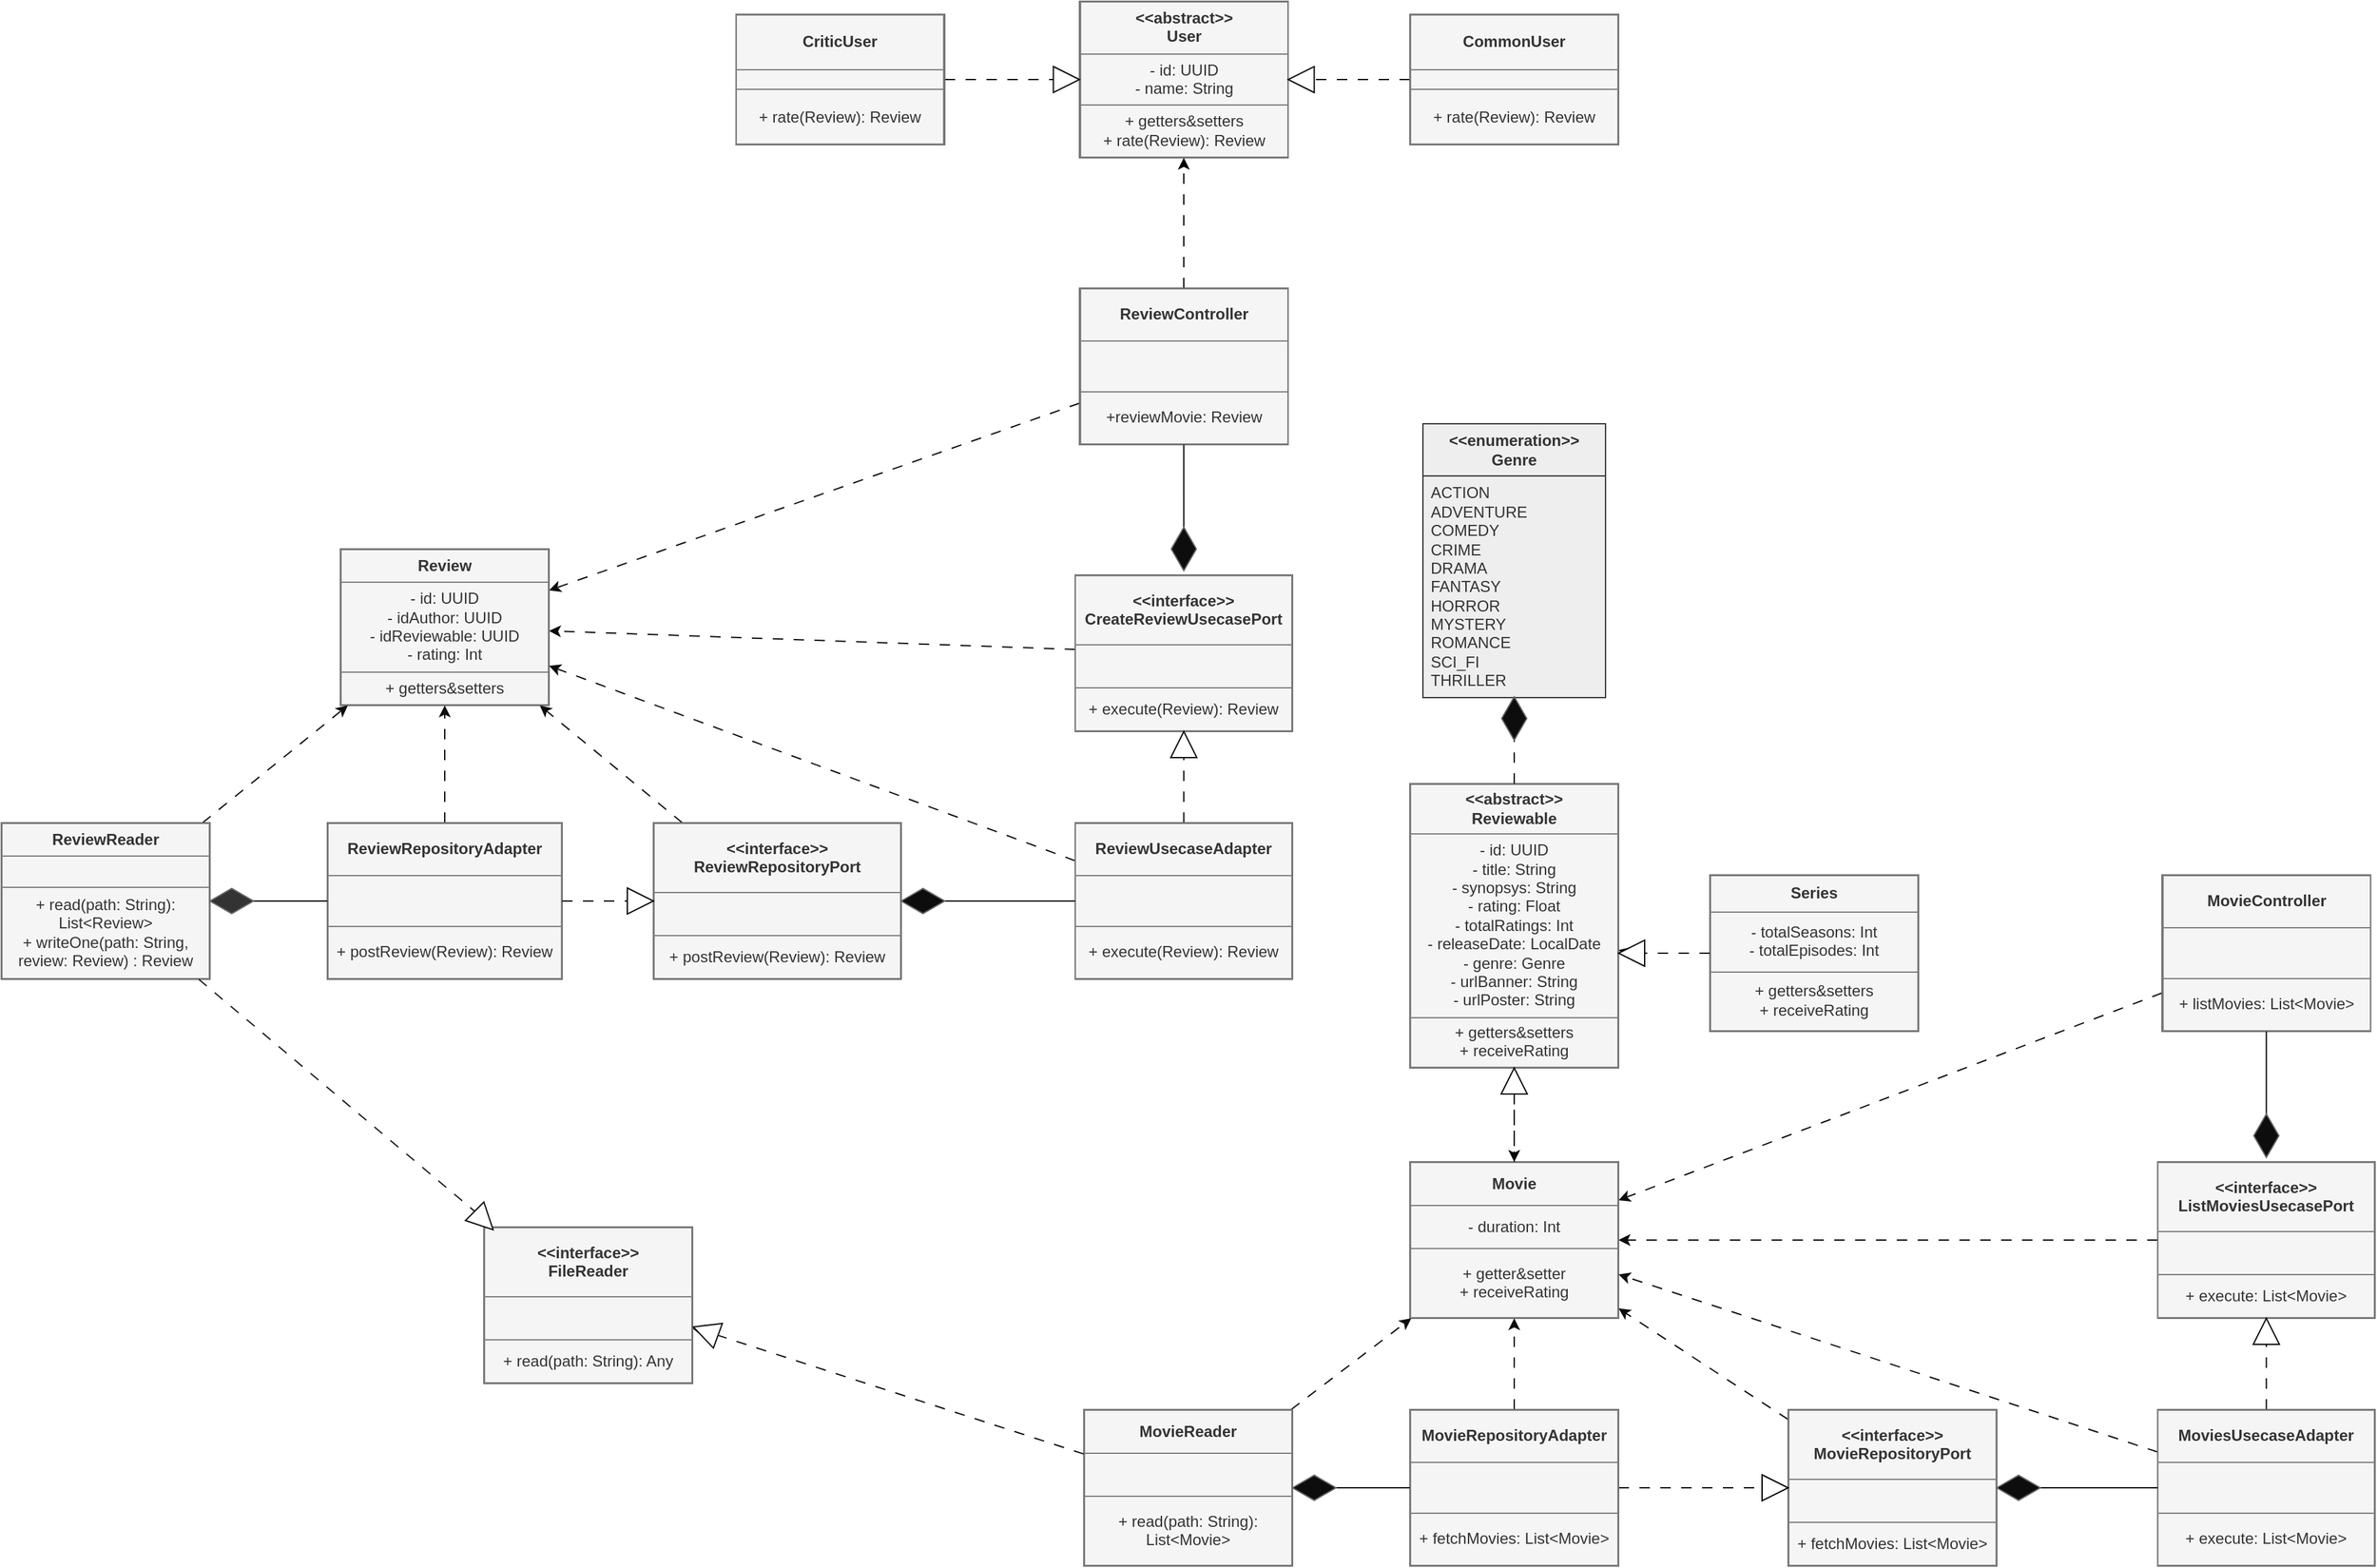 <mxfile>
    <diagram id="C5RBs43oDa-KdzZeNtuy" name="Page-1">
        <mxGraphModel dx="2933" dy="4687" grid="0" gridSize="10" guides="1" tooltips="1" connect="1" arrows="1" fold="1" page="1" pageScale="1" pageWidth="583" pageHeight="413" background="#ffffff" math="0" shadow="0">
            <root>
                <mxCell id="WIyWlLk6GJQsqaUBKTNV-0"/>
                <mxCell id="WIyWlLk6GJQsqaUBKTNV-1" parent="WIyWlLk6GJQsqaUBKTNV-0"/>
                <mxCell id="K0pCLLIfi1tbpOvfpaoc-65" style="edgeStyle=orthogonalEdgeStyle;rounded=0;orthogonalLoop=1;jettySize=auto;html=1;entryX=0.383;entryY=0.001;entryDx=0;entryDy=0;entryPerimeter=0;" parent="WIyWlLk6GJQsqaUBKTNV-1" target="K0pCLLIfi1tbpOvfpaoc-9" edge="1">
                    <mxGeometry relative="1" as="geometry">
                        <Array as="points">
                            <mxPoint x="550" y="412"/>
                            <mxPoint x="550" y="330"/>
                            <mxPoint x="904" y="330"/>
                        </Array>
                        <mxPoint x="814.067" y="234" as="sourcePoint"/>
                    </mxGeometry>
                </mxCell>
                <mxCell id="28" style="edgeStyle=none;html=1;dashed=1;dashPattern=8 8;strokeColor=#0D0D0D;" edge="1" parent="WIyWlLk6GJQsqaUBKTNV-1" source="2" target="4">
                    <mxGeometry relative="1" as="geometry"/>
                </mxCell>
                <mxCell id="2" value="&lt;table border=&quot;1&quot; width=&quot;100%&quot; height=&quot;100%&quot; cellpadding=&quot;4&quot; style=&quot;width:100%;height:100%;border-collapse:collapse;&quot;&gt;&lt;tbody&gt;&lt;tr&gt;&lt;th align=&quot;center&quot;&gt;&lt;b&gt;MovieController&lt;/b&gt;&lt;/th&gt;&lt;/tr&gt;&lt;tr&gt;&lt;td align=&quot;center&quot;&gt;&lt;br&gt;&lt;/td&gt;&lt;/tr&gt;&lt;tr&gt;&lt;td align=&quot;center&quot;&gt;+ listMovies: List&amp;lt;Movie&amp;gt;&lt;/td&gt;&lt;/tr&gt;&lt;/tbody&gt;&lt;/table&gt;" style="text;html=1;whiteSpace=wrap;strokeColor=#666666;fillColor=#f5f5f5;overflow=fill;fontColor=#333333;" vertex="1" parent="WIyWlLk6GJQsqaUBKTNV-1">
                    <mxGeometry x="106.66" y="-377" width="160" height="120" as="geometry"/>
                </mxCell>
                <mxCell id="44" style="edgeStyle=none;html=1;dashed=1;dashPattern=8 8;strokeColor=#0D0D0D;" edge="1" parent="WIyWlLk6GJQsqaUBKTNV-1" source="3" target="4">
                    <mxGeometry relative="1" as="geometry"/>
                </mxCell>
                <mxCell id="3" value="&lt;table border=&quot;1&quot; width=&quot;100%&quot; height=&quot;100%&quot; cellpadding=&quot;4&quot; style=&quot;width:100%;height:100%;border-collapse:collapse;&quot;&gt;&lt;tbody&gt;&lt;tr&gt;&lt;th align=&quot;center&quot;&gt;&amp;lt;&amp;lt;interface&amp;gt;&amp;gt;&lt;br&gt;ListMoviesUsecasePort&lt;br&gt;&lt;/th&gt;&lt;/tr&gt;&lt;tr&gt;&lt;td align=&quot;center&quot;&gt;&lt;br&gt;&lt;/td&gt;&lt;/tr&gt;&lt;tr&gt;&lt;td align=&quot;center&quot;&gt;+ execute: List&amp;lt;Movie&amp;gt;&lt;/td&gt;&lt;/tr&gt;&lt;/tbody&gt;&lt;/table&gt;" style="text;html=1;whiteSpace=wrap;strokeColor=#666666;fillColor=#f5f5f5;overflow=fill;fontColor=#333333;" vertex="1" parent="WIyWlLk6GJQsqaUBKTNV-1">
                    <mxGeometry x="103.33" y="-157" width="166.67" height="120" as="geometry"/>
                </mxCell>
                <mxCell id="9" style="edgeStyle=none;html=1;dashed=1;dashPattern=8 8;startArrow=none;" edge="1" parent="WIyWlLk6GJQsqaUBKTNV-1" source="30" target="5">
                    <mxGeometry relative="1" as="geometry">
                        <mxPoint x="-380" y="-437" as="targetPoint"/>
                    </mxGeometry>
                </mxCell>
                <mxCell id="4" value="&lt;table border=&quot;1&quot; width=&quot;100%&quot; height=&quot;100%&quot; cellpadding=&quot;4&quot; style=&quot;width:100%;height:100%;border-collapse:collapse;&quot;&gt;&lt;tbody&gt;&lt;tr&gt;&lt;th align=&quot;center&quot;&gt;&lt;b&gt;Movie&lt;/b&gt;&lt;/th&gt;&lt;/tr&gt;&lt;tr&gt;&lt;td align=&quot;center&quot;&gt;- duration: Int&lt;/td&gt;&lt;/tr&gt;&lt;tr&gt;&lt;td align=&quot;center&quot;&gt;+ getter&amp;amp;setter&lt;br&gt;+ receiveRating&lt;/td&gt;&lt;/tr&gt;&lt;/tbody&gt;&lt;/table&gt;" style="text;html=1;whiteSpace=wrap;strokeColor=#666666;fillColor=#f5f5f5;overflow=fill;fontColor=#333333;" vertex="1" parent="WIyWlLk6GJQsqaUBKTNV-1">
                    <mxGeometry x="-470" y="-157" width="160" height="120" as="geometry"/>
                </mxCell>
                <mxCell id="57" style="edgeStyle=none;html=1;dashed=1;dashPattern=8 8;fontColor=#333333;startArrow=none;" edge="1" parent="WIyWlLk6GJQsqaUBKTNV-1" target="53">
                    <mxGeometry relative="1" as="geometry">
                        <mxPoint x="-390" y="-513" as="sourcePoint"/>
                    </mxGeometry>
                </mxCell>
                <mxCell id="125" value="" style="edgeStyle=none;html=1;dashed=1;dashPattern=8 8;fontColor=#333333;startArrow=none;" edge="1" parent="WIyWlLk6GJQsqaUBKTNV-1" source="30" target="4">
                    <mxGeometry relative="1" as="geometry"/>
                </mxCell>
                <mxCell id="5" value="&lt;table border=&quot;1&quot; width=&quot;100%&quot; height=&quot;100%&quot; cellpadding=&quot;4&quot; style=&quot;width:100%;height:100%;border-collapse:collapse;&quot;&gt;&lt;tbody&gt;&lt;tr&gt;&lt;th align=&quot;center&quot;&gt;&amp;lt;&amp;lt;abstract&amp;gt;&amp;gt;&lt;br&gt;Reviewable&lt;br&gt;&lt;/th&gt;&lt;/tr&gt;&lt;tr&gt;&lt;td align=&quot;center&quot;&gt;- id: UUID&lt;br&gt;- title: String&lt;br&gt;- synopsys: String&lt;br&gt;- rating: Float&lt;br&gt;- totalRatings: Int&lt;br&gt;- releaseDate: LocalDate&lt;br&gt;- genre: Genre&lt;br&gt;- urlBanner: String&lt;br&gt;- urlPoster: String&lt;/td&gt;&lt;/tr&gt;&lt;tr&gt;&lt;td align=&quot;center&quot;&gt;+ getters&amp;amp;setters&lt;br&gt;+ receiveRating&lt;br&gt;&lt;/td&gt;&lt;/tr&gt;&lt;/tbody&gt;&lt;/table&gt;" style="text;html=1;whiteSpace=wrap;strokeColor=#666666;fillColor=#f5f5f5;overflow=fill;fontColor=#333333;" vertex="1" parent="WIyWlLk6GJQsqaUBKTNV-1">
                    <mxGeometry x="-470.01" y="-447" width="160" height="218" as="geometry"/>
                </mxCell>
                <mxCell id="11" style="edgeStyle=none;html=1;dashed=1;dashPattern=8 8;startArrow=none;" edge="1" parent="WIyWlLk6GJQsqaUBKTNV-1" source="32" target="5">
                    <mxGeometry relative="1" as="geometry"/>
                </mxCell>
                <mxCell id="10" value="&lt;table border=&quot;1&quot; width=&quot;100%&quot; height=&quot;100%&quot; cellpadding=&quot;4&quot; style=&quot;width:100%;height:100%;border-collapse:collapse;&quot;&gt;&lt;tbody&gt;&lt;tr&gt;&lt;th align=&quot;center&quot;&gt;&lt;b&gt;Series&lt;/b&gt;&lt;/th&gt;&lt;/tr&gt;&lt;tr&gt;&lt;td align=&quot;center&quot;&gt;- totalSeasons: Int&lt;br&gt;- totalEpisodes: Int&lt;/td&gt;&lt;/tr&gt;&lt;tr&gt;&lt;td align=&quot;center&quot;&gt;+ getters&amp;amp;setters&lt;br&gt;+ receiveRating&lt;/td&gt;&lt;/tr&gt;&lt;/tbody&gt;&lt;/table&gt;" style="text;html=1;whiteSpace=wrap;strokeColor=#666666;fillColor=#f5f5f5;overflow=fill;fontColor=#333333;" vertex="1" parent="WIyWlLk6GJQsqaUBKTNV-1">
                    <mxGeometry x="-240" y="-377" width="160" height="120" as="geometry"/>
                </mxCell>
                <mxCell id="38" style="edgeStyle=none;html=1;dashed=1;dashPattern=8 8;strokeColor=#0D0D0D;" edge="1" parent="WIyWlLk6GJQsqaUBKTNV-1" source="12" target="4">
                    <mxGeometry relative="1" as="geometry"/>
                </mxCell>
                <mxCell id="12" value="&lt;table border=&quot;1&quot; width=&quot;100%&quot; height=&quot;100%&quot; cellpadding=&quot;4&quot; style=&quot;width:100%;height:100%;border-collapse:collapse;&quot;&gt;&lt;tbody&gt;&lt;tr&gt;&lt;th align=&quot;center&quot;&gt;&amp;lt;&amp;lt;interface&amp;gt;&amp;gt;&lt;br&gt;MovieRepositoryPort&lt;br&gt;&lt;/th&gt;&lt;/tr&gt;&lt;tr&gt;&lt;td align=&quot;center&quot;&gt;&lt;br&gt;&lt;/td&gt;&lt;/tr&gt;&lt;tr&gt;&lt;td align=&quot;center&quot;&gt;+ fetchMovies: List&amp;lt;Movie&amp;gt;&lt;br&gt;&lt;/td&gt;&lt;/tr&gt;&lt;/tbody&gt;&lt;/table&gt;" style="text;html=1;whiteSpace=wrap;strokeColor=#666666;fillColor=#f5f5f5;overflow=fill;fontColor=#333333;" vertex="1" parent="WIyWlLk6GJQsqaUBKTNV-1">
                    <mxGeometry x="-180" y="33" width="160" height="120" as="geometry"/>
                </mxCell>
                <mxCell id="15" style="edgeStyle=none;html=1;dashed=1;dashPattern=8 8;strokeColor=#0D0D0D;" edge="1" parent="WIyWlLk6GJQsqaUBKTNV-1" source="13" target="3">
                    <mxGeometry relative="1" as="geometry"/>
                </mxCell>
                <mxCell id="16" style="edgeStyle=none;html=1;startArrow=none;" edge="1" parent="WIyWlLk6GJQsqaUBKTNV-1" source="17" target="12">
                    <mxGeometry relative="1" as="geometry"/>
                </mxCell>
                <mxCell id="41" style="edgeStyle=none;html=1;dashed=1;dashPattern=8 8;strokeColor=#0D0D0D;" edge="1" parent="WIyWlLk6GJQsqaUBKTNV-1" source="13" target="4">
                    <mxGeometry relative="1" as="geometry"/>
                </mxCell>
                <mxCell id="13" value="&lt;table border=&quot;1&quot; width=&quot;100%&quot; height=&quot;100%&quot; cellpadding=&quot;4&quot; style=&quot;width:100%;height:100%;border-collapse:collapse;&quot;&gt;&lt;tbody&gt;&lt;tr&gt;&lt;th align=&quot;center&quot;&gt;MoviesUsecaseAdapter&lt;br&gt;&lt;/th&gt;&lt;/tr&gt;&lt;tr&gt;&lt;td align=&quot;center&quot;&gt;&lt;br&gt;&lt;/td&gt;&lt;/tr&gt;&lt;tr&gt;&lt;td align=&quot;center&quot;&gt;+ execute: List&amp;lt;Movie&amp;gt;&lt;/td&gt;&lt;/tr&gt;&lt;/tbody&gt;&lt;/table&gt;" style="text;html=1;whiteSpace=wrap;strokeColor=#666666;fillColor=#f5f5f5;overflow=fill;fontColor=#333333;" vertex="1" parent="WIyWlLk6GJQsqaUBKTNV-1">
                    <mxGeometry x="103.33" y="33" width="166.67" height="120" as="geometry"/>
                </mxCell>
                <mxCell id="23" style="edgeStyle=none;html=1;dashed=1;dashPattern=8 8;strokeColor=#0D0D0D;" edge="1" parent="WIyWlLk6GJQsqaUBKTNV-1" source="14" target="12">
                    <mxGeometry relative="1" as="geometry"/>
                </mxCell>
                <mxCell id="25" style="edgeStyle=none;html=1;startArrow=none;" edge="1" parent="WIyWlLk6GJQsqaUBKTNV-1" source="26" target="19">
                    <mxGeometry relative="1" as="geometry"/>
                </mxCell>
                <mxCell id="40" style="edgeStyle=none;html=1;dashed=1;dashPattern=8 8;strokeColor=#0D0D0D;" edge="1" parent="WIyWlLk6GJQsqaUBKTNV-1" source="14" target="4">
                    <mxGeometry relative="1" as="geometry"/>
                </mxCell>
                <mxCell id="14" value="&lt;table border=&quot;1&quot; width=&quot;100%&quot; height=&quot;100%&quot; cellpadding=&quot;4&quot; style=&quot;width:100%;height:100%;border-collapse:collapse;&quot;&gt;&lt;tbody&gt;&lt;tr&gt;&lt;th align=&quot;center&quot;&gt;MovieRepositoryAdapter&lt;br&gt;&lt;/th&gt;&lt;/tr&gt;&lt;tr&gt;&lt;td align=&quot;center&quot;&gt;&lt;br&gt;&lt;/td&gt;&lt;/tr&gt;&lt;tr&gt;&lt;td align=&quot;center&quot;&gt;+ fetchMovies: List&amp;lt;Movie&amp;gt;&lt;/td&gt;&lt;/tr&gt;&lt;/tbody&gt;&lt;/table&gt;" style="text;html=1;whiteSpace=wrap;strokeColor=#666666;fillColor=#f5f5f5;overflow=fill;fontColor=#333333;" vertex="1" parent="WIyWlLk6GJQsqaUBKTNV-1">
                    <mxGeometry x="-470" y="33" width="160" height="120" as="geometry"/>
                </mxCell>
                <mxCell id="18" value="" style="edgeStyle=none;html=1;endArrow=none;strokeColor=#0D0D0D;" edge="1" parent="WIyWlLk6GJQsqaUBKTNV-1" source="13" target="17">
                    <mxGeometry relative="1" as="geometry">
                        <mxPoint x="103.33" y="93.0" as="sourcePoint"/>
                        <mxPoint x="-20.0" y="93.0" as="targetPoint"/>
                    </mxGeometry>
                </mxCell>
                <mxCell id="17" value="" style="html=1;whiteSpace=wrap;aspect=fixed;shape=isoRectangle;fillColor=#0D0D0D;fontColor=#333333;strokeColor=#666666;" vertex="1" parent="WIyWlLk6GJQsqaUBKTNV-1">
                    <mxGeometry x="-20" y="83" width="33.33" height="20" as="geometry"/>
                </mxCell>
                <mxCell id="24" style="edgeStyle=none;html=1;dashed=1;dashPattern=8 8;startArrow=none;" edge="1" parent="WIyWlLk6GJQsqaUBKTNV-1" source="36" target="22">
                    <mxGeometry relative="1" as="geometry"/>
                </mxCell>
                <mxCell id="39" style="edgeStyle=none;html=1;dashed=1;dashPattern=8 8;strokeColor=#0D0D0D;" edge="1" parent="WIyWlLk6GJQsqaUBKTNV-1" source="19" target="4">
                    <mxGeometry relative="1" as="geometry"/>
                </mxCell>
                <mxCell id="19" value="&lt;table border=&quot;1&quot; width=&quot;100%&quot; height=&quot;100%&quot; cellpadding=&quot;4&quot; style=&quot;width:100%;height:100%;border-collapse:collapse;&quot;&gt;&lt;tbody&gt;&lt;tr&gt;&lt;th align=&quot;center&quot;&gt;MovieReader&lt;br&gt;&lt;/th&gt;&lt;/tr&gt;&lt;tr&gt;&lt;td align=&quot;center&quot;&gt;&lt;br&gt;&lt;/td&gt;&lt;/tr&gt;&lt;tr&gt;&lt;td align=&quot;center&quot;&gt;+ read(path: String): List&amp;lt;Movie&amp;gt;&lt;br&gt;&lt;/td&gt;&lt;/tr&gt;&lt;/tbody&gt;&lt;/table&gt;" style="text;html=1;whiteSpace=wrap;strokeColor=#666666;fillColor=#f5f5f5;overflow=fill;fontColor=#333333;" vertex="1" parent="WIyWlLk6GJQsqaUBKTNV-1">
                    <mxGeometry x="-720" y="33" width="160" height="120" as="geometry"/>
                </mxCell>
                <mxCell id="21" value="&lt;table border=&quot;1&quot; width=&quot;100%&quot; height=&quot;100%&quot; cellpadding=&quot;4&quot; style=&quot;width:100%;height:100%;border-collapse:collapse;&quot;&gt;&lt;tbody&gt;&lt;tr&gt;&lt;th align=&quot;center&quot;&gt;&lt;b&gt;&amp;lt;&amp;lt;abstract&amp;gt;&amp;gt;&lt;br&gt;User&lt;/b&gt;&lt;/th&gt;&lt;/tr&gt;&lt;tr&gt;&lt;td align=&quot;center&quot;&gt;- id: UUID&lt;br&gt;- name: String&lt;/td&gt;&lt;/tr&gt;&lt;tr&gt;&lt;td align=&quot;center&quot;&gt;+ getters&amp;amp;setters&lt;br&gt;+ rate(Review): Review&lt;/td&gt;&lt;/tr&gt;&lt;/tbody&gt;&lt;/table&gt;" style="text;html=1;whiteSpace=wrap;strokeColor=#666666;fillColor=#f5f5f5;overflow=fill;fontColor=#333333;" vertex="1" parent="WIyWlLk6GJQsqaUBKTNV-1">
                    <mxGeometry x="-723.34" y="-1047" width="160" height="120" as="geometry"/>
                </mxCell>
                <mxCell id="22" value="&lt;table border=&quot;1&quot; width=&quot;100%&quot; height=&quot;100%&quot; cellpadding=&quot;4&quot; style=&quot;width:100%;height:100%;border-collapse:collapse;&quot;&gt;&lt;tbody&gt;&lt;tr&gt;&lt;th align=&quot;center&quot;&gt;&amp;lt;&amp;lt;interface&amp;gt;&amp;gt;&lt;br&gt;FileReader&lt;br&gt;&lt;/th&gt;&lt;/tr&gt;&lt;tr&gt;&lt;td align=&quot;center&quot;&gt;&lt;br&gt;&lt;/td&gt;&lt;/tr&gt;&lt;tr&gt;&lt;td align=&quot;center&quot;&gt;+ read(path: String): Any&lt;/td&gt;&lt;/tr&gt;&lt;/tbody&gt;&lt;/table&gt;" style="text;html=1;whiteSpace=wrap;strokeColor=#666666;fillColor=#f5f5f5;overflow=fill;fontColor=#333333;" vertex="1" parent="WIyWlLk6GJQsqaUBKTNV-1">
                    <mxGeometry x="-1180" y="-107" width="160" height="120" as="geometry"/>
                </mxCell>
                <mxCell id="27" value="" style="edgeStyle=none;html=1;endArrow=none;strokeColor=#0D0D0D;" edge="1" parent="WIyWlLk6GJQsqaUBKTNV-1" source="14" target="26">
                    <mxGeometry relative="1" as="geometry">
                        <mxPoint x="-470" y="93" as="sourcePoint"/>
                        <mxPoint x="-560" y="93" as="targetPoint"/>
                    </mxGeometry>
                </mxCell>
                <mxCell id="26" value="" style="html=1;whiteSpace=wrap;aspect=fixed;shape=isoRectangle;fillColor=#0D0D0D;fontColor=#333333;strokeColor=#666666;" vertex="1" parent="WIyWlLk6GJQsqaUBKTNV-1">
                    <mxGeometry x="-560" y="83" width="33.33" height="20" as="geometry"/>
                </mxCell>
                <mxCell id="31" value="" style="edgeStyle=none;html=1;dashed=1;dashPattern=8 8;endArrow=none;strokeColor=#0D0D0D;" edge="1" parent="WIyWlLk6GJQsqaUBKTNV-1" source="4" target="30">
                    <mxGeometry relative="1" as="geometry">
                        <mxPoint x="-390" y="-157" as="sourcePoint"/>
                        <mxPoint x="-390" y="-217" as="targetPoint"/>
                    </mxGeometry>
                </mxCell>
                <mxCell id="33" value="" style="edgeStyle=none;html=1;dashed=1;dashPattern=8 8;endArrow=none;strokeColor=#0D0D0D;" edge="1" parent="WIyWlLk6GJQsqaUBKTNV-1" source="10" target="32">
                    <mxGeometry relative="1" as="geometry">
                        <mxPoint x="-240" y="-317" as="sourcePoint"/>
                        <mxPoint x="-310" y="-317" as="targetPoint"/>
                    </mxGeometry>
                </mxCell>
                <mxCell id="32" value="" style="triangle;whiteSpace=wrap;html=1;fillColor=#FFFFFF;rotation=-180;strokeColor=#0D0D0D;" vertex="1" parent="WIyWlLk6GJQsqaUBKTNV-1">
                    <mxGeometry x="-310" y="-327" width="20" height="20" as="geometry"/>
                </mxCell>
                <mxCell id="34" value="" style="triangle;whiteSpace=wrap;html=1;fillColor=default;rotation=0;" vertex="1" parent="WIyWlLk6GJQsqaUBKTNV-1">
                    <mxGeometry x="-200" y="83" width="20" height="20" as="geometry"/>
                </mxCell>
                <mxCell id="35" value="" style="triangle;whiteSpace=wrap;html=1;fillColor=#FFFFFF;rotation=-90;strokeColor=#0D0D0D;" vertex="1" parent="WIyWlLk6GJQsqaUBKTNV-1">
                    <mxGeometry x="176.66" y="-37" width="20" height="20" as="geometry"/>
                </mxCell>
                <mxCell id="37" value="" style="edgeStyle=none;html=1;dashed=1;dashPattern=8 8;endArrow=none;strokeColor=#0D0D0D;" edge="1" parent="WIyWlLk6GJQsqaUBKTNV-1" source="19" target="36">
                    <mxGeometry relative="1" as="geometry">
                        <mxPoint x="-640.0" y="33" as="sourcePoint"/>
                        <mxPoint x="-640.0" y="-57" as="targetPoint"/>
                    </mxGeometry>
                </mxCell>
                <mxCell id="36" value="" style="triangle;whiteSpace=wrap;html=1;fillColor=#FFFFFF;rotation=-160;strokeColor=#0D0D0D;" vertex="1" parent="WIyWlLk6GJQsqaUBKTNV-1">
                    <mxGeometry x="-1020" y="-37" width="20" height="20" as="geometry"/>
                </mxCell>
                <mxCell id="43" value="" style="edgeStyle=none;html=1;endArrow=none;strokeColor=#0D0D0D;" edge="1" parent="WIyWlLk6GJQsqaUBKTNV-1" source="2" target="7">
                    <mxGeometry relative="1" as="geometry">
                        <mxPoint x="186.661" y="-257" as="sourcePoint"/>
                        <mxPoint x="186.664" y="-157" as="targetPoint"/>
                    </mxGeometry>
                </mxCell>
                <mxCell id="7" value="" style="html=1;whiteSpace=wrap;aspect=fixed;shape=isoRectangle;fillColor=#0D0D0D;fontColor=#333333;strokeColor=#666666;rotation=90;direction=west;" vertex="1" parent="WIyWlLk6GJQsqaUBKTNV-1">
                    <mxGeometry x="170" y="-187" width="33.33" height="20" as="geometry"/>
                </mxCell>
                <mxCell id="53" value="&lt;span style=&quot;color: rgb(51, 51, 51); font-weight: 700;&quot;&gt;&amp;lt;&amp;lt;enumeration&amp;gt;&amp;gt;&lt;/span&gt;&lt;br style=&quot;color: rgb(51, 51, 51); font-weight: 700;&quot;&gt;&lt;span style=&quot;color: rgb(51, 51, 51); font-weight: 700;&quot;&gt;Genre&lt;/span&gt;" style="swimlane;fontStyle=0;childLayout=stackLayout;horizontal=1;startSize=40;horizontalStack=0;resizeParent=1;resizeParentMax=0;resizeLast=0;collapsible=1;marginBottom=0;whiteSpace=wrap;html=1;fillColor=#eeeeee;strokeColor=#36393d;" vertex="1" parent="WIyWlLk6GJQsqaUBKTNV-1">
                    <mxGeometry x="-460" y="-723" width="140" height="210" as="geometry"/>
                </mxCell>
                <mxCell id="54" value="&lt;font color=&quot;#333333&quot;&gt;ACTION&lt;br&gt;ADVENTURE&lt;br&gt;COMEDY&lt;br&gt;CRIME&lt;br&gt;DRAMA&lt;br&gt;FANTASY&lt;br&gt;HORROR&lt;br&gt;MYSTERY&lt;br&gt;ROMANCE&lt;br&gt;SCI_FI&lt;br&gt;THRILLER&lt;br&gt;&lt;/font&gt;" style="text;strokeColor=#36393d;fillColor=#eeeeee;align=left;verticalAlign=middle;spacingLeft=4;spacingRight=4;overflow=hidden;points=[[0,0.5],[1,0.5]];portConstraint=eastwest;rotatable=0;whiteSpace=wrap;html=1;" vertex="1" parent="53">
                    <mxGeometry y="40" width="140" height="170" as="geometry"/>
                </mxCell>
                <mxCell id="59" value="" style="edgeStyle=none;html=1;dashed=1;dashPattern=8 8;fontColor=#333333;endArrow=none;strokeColor=#0D0D0D;startArrow=none;" edge="1" parent="WIyWlLk6GJQsqaUBKTNV-1" source="131">
                    <mxGeometry relative="1" as="geometry">
                        <mxPoint x="-390" y="-417.0" as="sourcePoint"/>
                        <mxPoint x="-390" y="-493" as="targetPoint"/>
                    </mxGeometry>
                </mxCell>
                <mxCell id="62" style="edgeStyle=none;html=1;dashed=1;dashPattern=8 8;strokeColor=#0D0D0D;" edge="1" parent="WIyWlLk6GJQsqaUBKTNV-1" source="63" target="67">
                    <mxGeometry relative="1" as="geometry"/>
                </mxCell>
                <mxCell id="122" style="edgeStyle=none;html=1;dashed=1;dashPattern=8 8;fontColor=#333333;" edge="1" parent="WIyWlLk6GJQsqaUBKTNV-1" source="63" target="21">
                    <mxGeometry relative="1" as="geometry"/>
                </mxCell>
                <mxCell id="63" value="&lt;table border=&quot;1&quot; width=&quot;100%&quot; height=&quot;100%&quot; cellpadding=&quot;4&quot; style=&quot;width:100%;height:100%;border-collapse:collapse;&quot;&gt;&lt;tbody&gt;&lt;tr&gt;&lt;th align=&quot;center&quot;&gt;&lt;b&gt;ReviewController&lt;/b&gt;&lt;/th&gt;&lt;/tr&gt;&lt;tr&gt;&lt;td align=&quot;center&quot;&gt;&lt;br&gt;&lt;/td&gt;&lt;/tr&gt;&lt;tr&gt;&lt;td align=&quot;center&quot;&gt;+reviewMovie: Review&lt;br&gt;&lt;/td&gt;&lt;/tr&gt;&lt;/tbody&gt;&lt;/table&gt;" style="text;html=1;whiteSpace=wrap;strokeColor=#666666;fillColor=#f5f5f5;overflow=fill;fontColor=#333333;" vertex="1" parent="WIyWlLk6GJQsqaUBKTNV-1">
                    <mxGeometry x="-723.34" y="-827" width="160" height="120" as="geometry"/>
                </mxCell>
                <mxCell id="64" style="edgeStyle=none;html=1;dashed=1;dashPattern=8 8;strokeColor=#0D0D0D;" edge="1" parent="WIyWlLk6GJQsqaUBKTNV-1" source="65" target="67">
                    <mxGeometry relative="1" as="geometry"/>
                </mxCell>
                <mxCell id="65" value="&lt;table border=&quot;1&quot; width=&quot;100%&quot; height=&quot;100%&quot; cellpadding=&quot;4&quot; style=&quot;width:100%;height:100%;border-collapse:collapse;&quot;&gt;&lt;tbody&gt;&lt;tr&gt;&lt;th align=&quot;center&quot;&gt;&amp;lt;&amp;lt;interface&amp;gt;&amp;gt;&lt;br&gt;CreateReviewUsecasePort&lt;br&gt;&lt;/th&gt;&lt;/tr&gt;&lt;tr&gt;&lt;td align=&quot;center&quot;&gt;&lt;br&gt;&lt;/td&gt;&lt;/tr&gt;&lt;tr&gt;&lt;td align=&quot;center&quot;&gt;+ execute(Review): Review&lt;/td&gt;&lt;/tr&gt;&lt;/tbody&gt;&lt;/table&gt;" style="text;html=1;whiteSpace=wrap;strokeColor=#666666;fillColor=#f5f5f5;overflow=fill;fontColor=#333333;" vertex="1" parent="WIyWlLk6GJQsqaUBKTNV-1">
                    <mxGeometry x="-726.67" y="-607" width="166.67" height="120" as="geometry"/>
                </mxCell>
                <mxCell id="66" style="edgeStyle=none;html=1;dashed=1;dashPattern=8 8;startArrow=none;" edge="1" parent="WIyWlLk6GJQsqaUBKTNV-1">
                    <mxGeometry relative="1" as="geometry">
                        <mxPoint x="-1220" y="-667" as="targetPoint"/>
                        <mxPoint x="-1220" y="-667" as="sourcePoint"/>
                    </mxGeometry>
                </mxCell>
                <mxCell id="67" value="&lt;table border=&quot;1&quot; width=&quot;100%&quot; height=&quot;100%&quot; cellpadding=&quot;4&quot; style=&quot;width:100%;height:100%;border-collapse:collapse;&quot;&gt;&lt;tbody&gt;&lt;tr&gt;&lt;th align=&quot;center&quot;&gt;Review&lt;/th&gt;&lt;/tr&gt;&lt;tr&gt;&lt;td align=&quot;center&quot;&gt;- id: UUID&lt;br&gt;- idAuthor: UUID&lt;br&gt;- idReviewable: UUID&lt;br&gt;- rating: Int&lt;/td&gt;&lt;/tr&gt;&lt;tr&gt;&lt;td align=&quot;center&quot;&gt;+ getters&amp;amp;setters&lt;br&gt;&lt;/td&gt;&lt;/tr&gt;&lt;/tbody&gt;&lt;/table&gt;" style="text;html=1;whiteSpace=wrap;strokeColor=#666666;fillColor=#f5f5f5;overflow=fill;fontColor=#333333;" vertex="1" parent="WIyWlLk6GJQsqaUBKTNV-1">
                    <mxGeometry x="-1290" y="-627" width="160" height="120" as="geometry"/>
                </mxCell>
                <mxCell id="72" style="edgeStyle=none;html=1;dashed=1;dashPattern=8 8;strokeColor=#0D0D0D;" edge="1" parent="WIyWlLk6GJQsqaUBKTNV-1" source="73" target="67">
                    <mxGeometry relative="1" as="geometry"/>
                </mxCell>
                <mxCell id="73" value="&lt;table border=&quot;1&quot; width=&quot;100%&quot; height=&quot;100%&quot; cellpadding=&quot;4&quot; style=&quot;width:100%;height:100%;border-collapse:collapse;&quot;&gt;&lt;tbody&gt;&lt;tr&gt;&lt;th align=&quot;center&quot;&gt;&amp;lt;&amp;lt;interface&amp;gt;&amp;gt;&lt;br&gt;ReviewRepositoryPort&lt;br&gt;&lt;/th&gt;&lt;/tr&gt;&lt;tr&gt;&lt;td align=&quot;center&quot;&gt;&lt;br&gt;&lt;/td&gt;&lt;/tr&gt;&lt;tr&gt;&lt;td align=&quot;center&quot;&gt;+ postReview(Review): Review&lt;br&gt;&lt;/td&gt;&lt;/tr&gt;&lt;/tbody&gt;&lt;/table&gt;" style="text;html=1;whiteSpace=wrap;strokeColor=#666666;fillColor=#f5f5f5;overflow=fill;fontColor=#333333;" vertex="1" parent="WIyWlLk6GJQsqaUBKTNV-1">
                    <mxGeometry x="-1050" y="-417" width="190" height="120" as="geometry"/>
                </mxCell>
                <mxCell id="74" style="edgeStyle=none;html=1;dashed=1;dashPattern=8 8;strokeColor=#0D0D0D;" edge="1" parent="WIyWlLk6GJQsqaUBKTNV-1" source="77" target="65">
                    <mxGeometry relative="1" as="geometry"/>
                </mxCell>
                <mxCell id="75" style="edgeStyle=none;html=1;startArrow=none;" edge="1" parent="WIyWlLk6GJQsqaUBKTNV-1" source="83" target="73">
                    <mxGeometry relative="1" as="geometry"/>
                </mxCell>
                <mxCell id="76" style="edgeStyle=none;html=1;dashed=1;dashPattern=8 8;strokeColor=#0D0D0D;" edge="1" parent="WIyWlLk6GJQsqaUBKTNV-1" source="77" target="67">
                    <mxGeometry relative="1" as="geometry"/>
                </mxCell>
                <mxCell id="77" value="&lt;table border=&quot;1&quot; width=&quot;100%&quot; height=&quot;100%&quot; cellpadding=&quot;4&quot; style=&quot;width:100%;height:100%;border-collapse:collapse;&quot;&gt;&lt;tbody&gt;&lt;tr&gt;&lt;th align=&quot;center&quot;&gt;ReviewUsecaseAdapter&lt;br&gt;&lt;/th&gt;&lt;/tr&gt;&lt;tr&gt;&lt;td align=&quot;center&quot;&gt;&lt;br&gt;&lt;/td&gt;&lt;/tr&gt;&lt;tr&gt;&lt;td align=&quot;center&quot;&gt;+ execute(Review): Review&lt;/td&gt;&lt;/tr&gt;&lt;/tbody&gt;&lt;/table&gt;" style="text;html=1;whiteSpace=wrap;strokeColor=#666666;fillColor=#f5f5f5;overflow=fill;fontColor=#333333;" vertex="1" parent="WIyWlLk6GJQsqaUBKTNV-1">
                    <mxGeometry x="-726.67" y="-417" width="166.67" height="120" as="geometry"/>
                </mxCell>
                <mxCell id="78" style="edgeStyle=none;html=1;dashed=1;dashPattern=8 8;startArrow=none;" edge="1" parent="WIyWlLk6GJQsqaUBKTNV-1" source="94" target="73">
                    <mxGeometry relative="1" as="geometry"/>
                </mxCell>
                <mxCell id="79" style="edgeStyle=none;html=1;startArrow=none;" edge="1" parent="WIyWlLk6GJQsqaUBKTNV-1" source="89" target="86">
                    <mxGeometry relative="1" as="geometry"/>
                </mxCell>
                <mxCell id="80" style="edgeStyle=none;html=1;dashed=1;dashPattern=8 8;strokeColor=#0D0D0D;" edge="1" parent="WIyWlLk6GJQsqaUBKTNV-1" source="81" target="67">
                    <mxGeometry relative="1" as="geometry"/>
                </mxCell>
                <mxCell id="81" value="&lt;table border=&quot;1&quot; width=&quot;100%&quot; height=&quot;100%&quot; cellpadding=&quot;4&quot; style=&quot;width:100%;height:100%;border-collapse:collapse;&quot;&gt;&lt;tbody&gt;&lt;tr&gt;&lt;th align=&quot;center&quot;&gt;ReviewRepositoryAdapter&lt;br&gt;&lt;/th&gt;&lt;/tr&gt;&lt;tr&gt;&lt;td align=&quot;center&quot;&gt;&lt;br&gt;&lt;/td&gt;&lt;/tr&gt;&lt;tr&gt;&lt;td align=&quot;center&quot;&gt;+ postReview(Review): Review&lt;br&gt;&lt;/td&gt;&lt;/tr&gt;&lt;/tbody&gt;&lt;/table&gt;" style="text;html=1;whiteSpace=wrap;strokeColor=#666666;fillColor=#f5f5f5;overflow=fill;fontColor=#333333;" vertex="1" parent="WIyWlLk6GJQsqaUBKTNV-1">
                    <mxGeometry x="-1300" y="-417" width="180" height="120" as="geometry"/>
                </mxCell>
                <mxCell id="82" value="" style="edgeStyle=none;html=1;endArrow=none;strokeColor=#0D0D0D;" edge="1" parent="WIyWlLk6GJQsqaUBKTNV-1" source="77" target="83">
                    <mxGeometry relative="1" as="geometry">
                        <mxPoint x="-726.67" y="-357.0" as="sourcePoint"/>
                        <mxPoint x="-850.0" y="-357.0" as="targetPoint"/>
                    </mxGeometry>
                </mxCell>
                <mxCell id="83" value="" style="html=1;whiteSpace=wrap;aspect=fixed;shape=isoRectangle;fillColor=#0D0D0D;fontColor=#333333;strokeColor=#666666;" vertex="1" parent="WIyWlLk6GJQsqaUBKTNV-1">
                    <mxGeometry x="-860" y="-367" width="33.33" height="20" as="geometry"/>
                </mxCell>
                <mxCell id="85" style="edgeStyle=none;html=1;dashed=1;dashPattern=8 8;strokeColor=#0D0D0D;" edge="1" parent="WIyWlLk6GJQsqaUBKTNV-1" source="86" target="67">
                    <mxGeometry relative="1" as="geometry"/>
                </mxCell>
                <mxCell id="86" value="&lt;table border=&quot;1&quot; width=&quot;100%&quot; height=&quot;100%&quot; cellpadding=&quot;4&quot; style=&quot;width:100%;height:100%;border-collapse:collapse;&quot;&gt;&lt;tbody&gt;&lt;tr&gt;&lt;th align=&quot;center&quot;&gt;ReviewReader&lt;br&gt;&lt;/th&gt;&lt;/tr&gt;&lt;tr&gt;&lt;td align=&quot;center&quot;&gt;&lt;br&gt;&lt;/td&gt;&lt;/tr&gt;&lt;tr&gt;&lt;td align=&quot;center&quot;&gt;+ read(path: String): List&amp;lt;Review&amp;gt;&lt;br&gt;+ writeOne(path: String, review: Review) : Review&lt;/td&gt;&lt;/tr&gt;&lt;/tbody&gt;&lt;/table&gt;" style="text;html=1;whiteSpace=wrap;strokeColor=#666666;fillColor=#f5f5f5;overflow=fill;fontColor=#333333;" vertex="1" parent="WIyWlLk6GJQsqaUBKTNV-1">
                    <mxGeometry x="-1550" y="-417" width="160" height="120" as="geometry"/>
                </mxCell>
                <mxCell id="88" value="" style="edgeStyle=none;html=1;endArrow=none;strokeColor=#000000;" edge="1" parent="WIyWlLk6GJQsqaUBKTNV-1" source="81" target="89">
                    <mxGeometry relative="1" as="geometry">
                        <mxPoint x="-1300" y="-357" as="sourcePoint"/>
                        <mxPoint x="-1390" y="-357" as="targetPoint"/>
                    </mxGeometry>
                </mxCell>
                <mxCell id="89" value="" style="html=1;whiteSpace=wrap;aspect=fixed;shape=isoRectangle;fillColor=#333333;fontColor=#333333;strokeColor=#666666;" vertex="1" parent="WIyWlLk6GJQsqaUBKTNV-1">
                    <mxGeometry x="-1390" y="-367" width="33.33" height="20" as="geometry"/>
                </mxCell>
                <mxCell id="95" value="" style="triangle;whiteSpace=wrap;html=1;fillColor=#FFFFFF;rotation=-90;strokeColor=#0D0D0D;gradientColor=none;" vertex="1" parent="WIyWlLk6GJQsqaUBKTNV-1">
                    <mxGeometry x="-653.34" y="-487" width="20" height="20" as="geometry"/>
                </mxCell>
                <mxCell id="98" value="" style="edgeStyle=none;html=1;endArrow=none;strokeColor=#0D0D0D;" edge="1" parent="WIyWlLk6GJQsqaUBKTNV-1" source="63" target="99">
                    <mxGeometry relative="1" as="geometry">
                        <mxPoint x="-643.339" y="-707" as="sourcePoint"/>
                        <mxPoint x="-643.336" y="-607" as="targetPoint"/>
                    </mxGeometry>
                </mxCell>
                <mxCell id="99" value="" style="html=1;whiteSpace=wrap;aspect=fixed;shape=isoRectangle;fillColor=#0D0D0D;fontColor=#333333;strokeColor=#666666;rotation=90;direction=west;" vertex="1" parent="WIyWlLk6GJQsqaUBKTNV-1">
                    <mxGeometry x="-660" y="-637" width="33.33" height="20" as="geometry"/>
                </mxCell>
                <mxCell id="106" value="" style="edgeStyle=none;html=1;dashed=1;dashPattern=8 8;endArrow=none;strokeColor=#050505;" edge="1" parent="WIyWlLk6GJQsqaUBKTNV-1" source="81" target="94">
                    <mxGeometry relative="1" as="geometry">
                        <mxPoint x="-1140" y="-357" as="sourcePoint"/>
                        <mxPoint x="-1050" y="-357" as="targetPoint"/>
                    </mxGeometry>
                </mxCell>
                <mxCell id="94" value="" style="triangle;whiteSpace=wrap;html=1;fillColor=#FFFFFF;rotation=0;strokeColor=#0D0D0D;" vertex="1" parent="WIyWlLk6GJQsqaUBKTNV-1">
                    <mxGeometry x="-1070" y="-367" width="20" height="20" as="geometry"/>
                </mxCell>
                <mxCell id="118" value="" style="edgeStyle=none;html=1;dashed=1;dashPattern=8 8;fontColor=#333333;endArrow=none;entryX=0;entryY=0.5;entryDx=0;entryDy=0;strokeColor=#1C1C1C;" edge="1" parent="WIyWlLk6GJQsqaUBKTNV-1" source="86" target="120">
                    <mxGeometry relative="1" as="geometry">
                        <mxPoint x="-1398.387" y="-297" as="sourcePoint"/>
                        <mxPoint x="-1187.738" y="-123.404" as="targetPoint"/>
                    </mxGeometry>
                </mxCell>
                <mxCell id="120" value="" style="triangle;whiteSpace=wrap;html=1;fillColor=#FFFFFF;rotation=45;strokeColor=#0D0D0D;" vertex="1" parent="WIyWlLk6GJQsqaUBKTNV-1">
                    <mxGeometry x="-1190" y="-122" width="20" height="20" as="geometry"/>
                </mxCell>
                <mxCell id="124" style="edgeStyle=none;html=1;dashed=1;dashPattern=8 8;fontColor=#333333;strokeColor=#0D0D0D;" edge="1" parent="WIyWlLk6GJQsqaUBKTNV-1" source="123" target="21">
                    <mxGeometry relative="1" as="geometry"/>
                </mxCell>
                <mxCell id="123" value="&lt;table border=&quot;1&quot; width=&quot;100%&quot; height=&quot;100%&quot; cellpadding=&quot;4&quot; style=&quot;width:100%;height:100%;border-collapse:collapse;&quot;&gt;&lt;tbody&gt;&lt;tr&gt;&lt;th align=&quot;center&quot;&gt;CommonUser&lt;/th&gt;&lt;/tr&gt;&lt;tr&gt;&lt;td align=&quot;center&quot;&gt;&lt;/td&gt;&lt;/tr&gt;&lt;tr&gt;&lt;td align=&quot;center&quot;&gt;+ rate(Review): Review&lt;/td&gt;&lt;/tr&gt;&lt;/tbody&gt;&lt;/table&gt;" style="text;html=1;whiteSpace=wrap;strokeColor=#666666;fillColor=#f5f5f5;overflow=fill;fontColor=#333333;" vertex="1" parent="WIyWlLk6GJQsqaUBKTNV-1">
                    <mxGeometry x="-470" y="-1037" width="160" height="100" as="geometry"/>
                </mxCell>
                <mxCell id="126" value="" style="triangle;whiteSpace=wrap;html=1;fillColor=#FFFFFF;rotation=-180;strokeColor=#0D0D0D;" vertex="1" parent="WIyWlLk6GJQsqaUBKTNV-1">
                    <mxGeometry x="-563.34" y="-997" width="20" height="20" as="geometry"/>
                </mxCell>
                <mxCell id="128" style="edgeStyle=none;html=1;dashed=1;dashPattern=8 8;fontColor=#333333;strokeColor=#0D0D0D;" edge="1" parent="WIyWlLk6GJQsqaUBKTNV-1" source="127" target="21">
                    <mxGeometry relative="1" as="geometry"/>
                </mxCell>
                <mxCell id="127" value="&lt;table border=&quot;1&quot; width=&quot;100%&quot; height=&quot;100%&quot; cellpadding=&quot;4&quot; style=&quot;width:100%;height:100%;border-collapse:collapse;&quot;&gt;&lt;tbody&gt;&lt;tr&gt;&lt;th align=&quot;center&quot;&gt;CriticUser&lt;/th&gt;&lt;/tr&gt;&lt;tr&gt;&lt;td align=&quot;center&quot;&gt;&lt;/td&gt;&lt;/tr&gt;&lt;tr&gt;&lt;td align=&quot;center&quot;&gt;+ rate(Review): Review&lt;/td&gt;&lt;/tr&gt;&lt;/tbody&gt;&lt;/table&gt;" style="text;html=1;whiteSpace=wrap;strokeColor=#666666;fillColor=#f5f5f5;overflow=fill;fontColor=#333333;" vertex="1" parent="WIyWlLk6GJQsqaUBKTNV-1">
                    <mxGeometry x="-986.67" y="-1037" width="160" height="100" as="geometry"/>
                </mxCell>
                <mxCell id="129" value="" style="triangle;whiteSpace=wrap;html=1;fillColor=#FFFFFF;rotation=0;strokeColor=#0D0D0D;" vertex="1" parent="WIyWlLk6GJQsqaUBKTNV-1">
                    <mxGeometry x="-743.34" y="-997" width="20" height="20" as="geometry"/>
                </mxCell>
                <mxCell id="133" value="" style="edgeStyle=none;html=1;dashed=1;dashPattern=8 8;fontColor=#333333;endArrow=none;strokeColor=#0D0D0D;" edge="1" parent="WIyWlLk6GJQsqaUBKTNV-1" source="5" target="131">
                    <mxGeometry relative="1" as="geometry">
                        <mxPoint x="-390" y="-417" as="sourcePoint"/>
                        <mxPoint x="-390" y="-493" as="targetPoint"/>
                    </mxGeometry>
                </mxCell>
                <mxCell id="131" value="" style="html=1;whiteSpace=wrap;aspect=fixed;shape=isoRectangle;fillColor=#0D0D0D;fontColor=#333333;strokeColor=#666666;rotation=90;" vertex="1" parent="WIyWlLk6GJQsqaUBKTNV-1">
                    <mxGeometry x="-406.67" y="-507" width="33.33" height="20" as="geometry"/>
                </mxCell>
                <mxCell id="134" value="" style="edgeStyle=none;html=1;dashed=1;dashPattern=8 8;fontColor=#333333;endArrow=none;" edge="1" parent="WIyWlLk6GJQsqaUBKTNV-1" source="5" target="30">
                    <mxGeometry relative="1" as="geometry">
                        <mxPoint x="-390" y="-217" as="sourcePoint"/>
                        <mxPoint x="-390" y="-157" as="targetPoint"/>
                    </mxGeometry>
                </mxCell>
                <mxCell id="135" value="" style="edgeStyle=none;html=1;dashed=1;dashPattern=8 8;strokeColor=#0D0D0D;fontColor=#333333;" edge="1" parent="WIyWlLk6GJQsqaUBKTNV-1" source="30" target="5">
                    <mxGeometry relative="1" as="geometry"/>
                </mxCell>
                <mxCell id="30" value="" style="triangle;whiteSpace=wrap;html=1;fillColor=#FFFFFF;rotation=-90;strokeColor=#0D0D0D;" vertex="1" parent="WIyWlLk6GJQsqaUBKTNV-1">
                    <mxGeometry x="-400.01" y="-229" width="20" height="20" as="geometry"/>
                </mxCell>
            </root>
        </mxGraphModel>
    </diagram>
</mxfile>